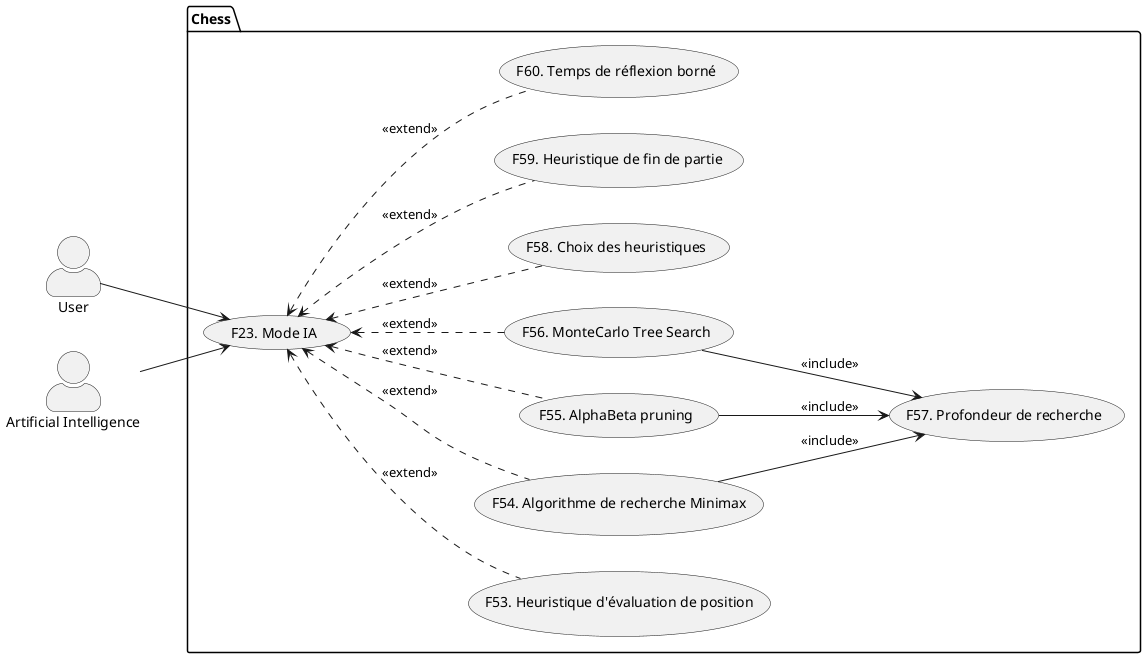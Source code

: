 @startuml ArtificialIntelligence
left to right direction
skinparam actorStyle awesome
"User" as User
"Artificial Intelligence" as AI
package Chess{
usecase "F23. Mode IA" as F23
usecase "F53. Heuristique d'évaluation de position" as F53
usecase "F54. Algorithme de recherche Minimax" as F54
usecase "F55. AlphaBeta pruning" as F55
usecase "F56. MonteCarlo Tree Search" as F56
usecase "F57. Profondeur de recherche" as F57
usecase "F58. Choix des heuristiques" as F58
usecase "F59. Heuristique de fin de partie" as F59
usecase "F60. Temps de réflexion borné" as F60
}

User -->F23

AI -->F23
F23 <.. F53 : <<extend>>
F23 <.. F54 : <<extend>>
F23 <.. F58 : <<extend>>
F23 <.. F60 : <<extend>>
F23 <.. F55 : <<extend>>
F23 <.. F56 : <<extend>>
F23 <.. F59 : <<extend>>

F55 --> F57 : <<include>>
F54 --> F57 : <<include>>
F56 --> F57 : <<include>>

@enduml